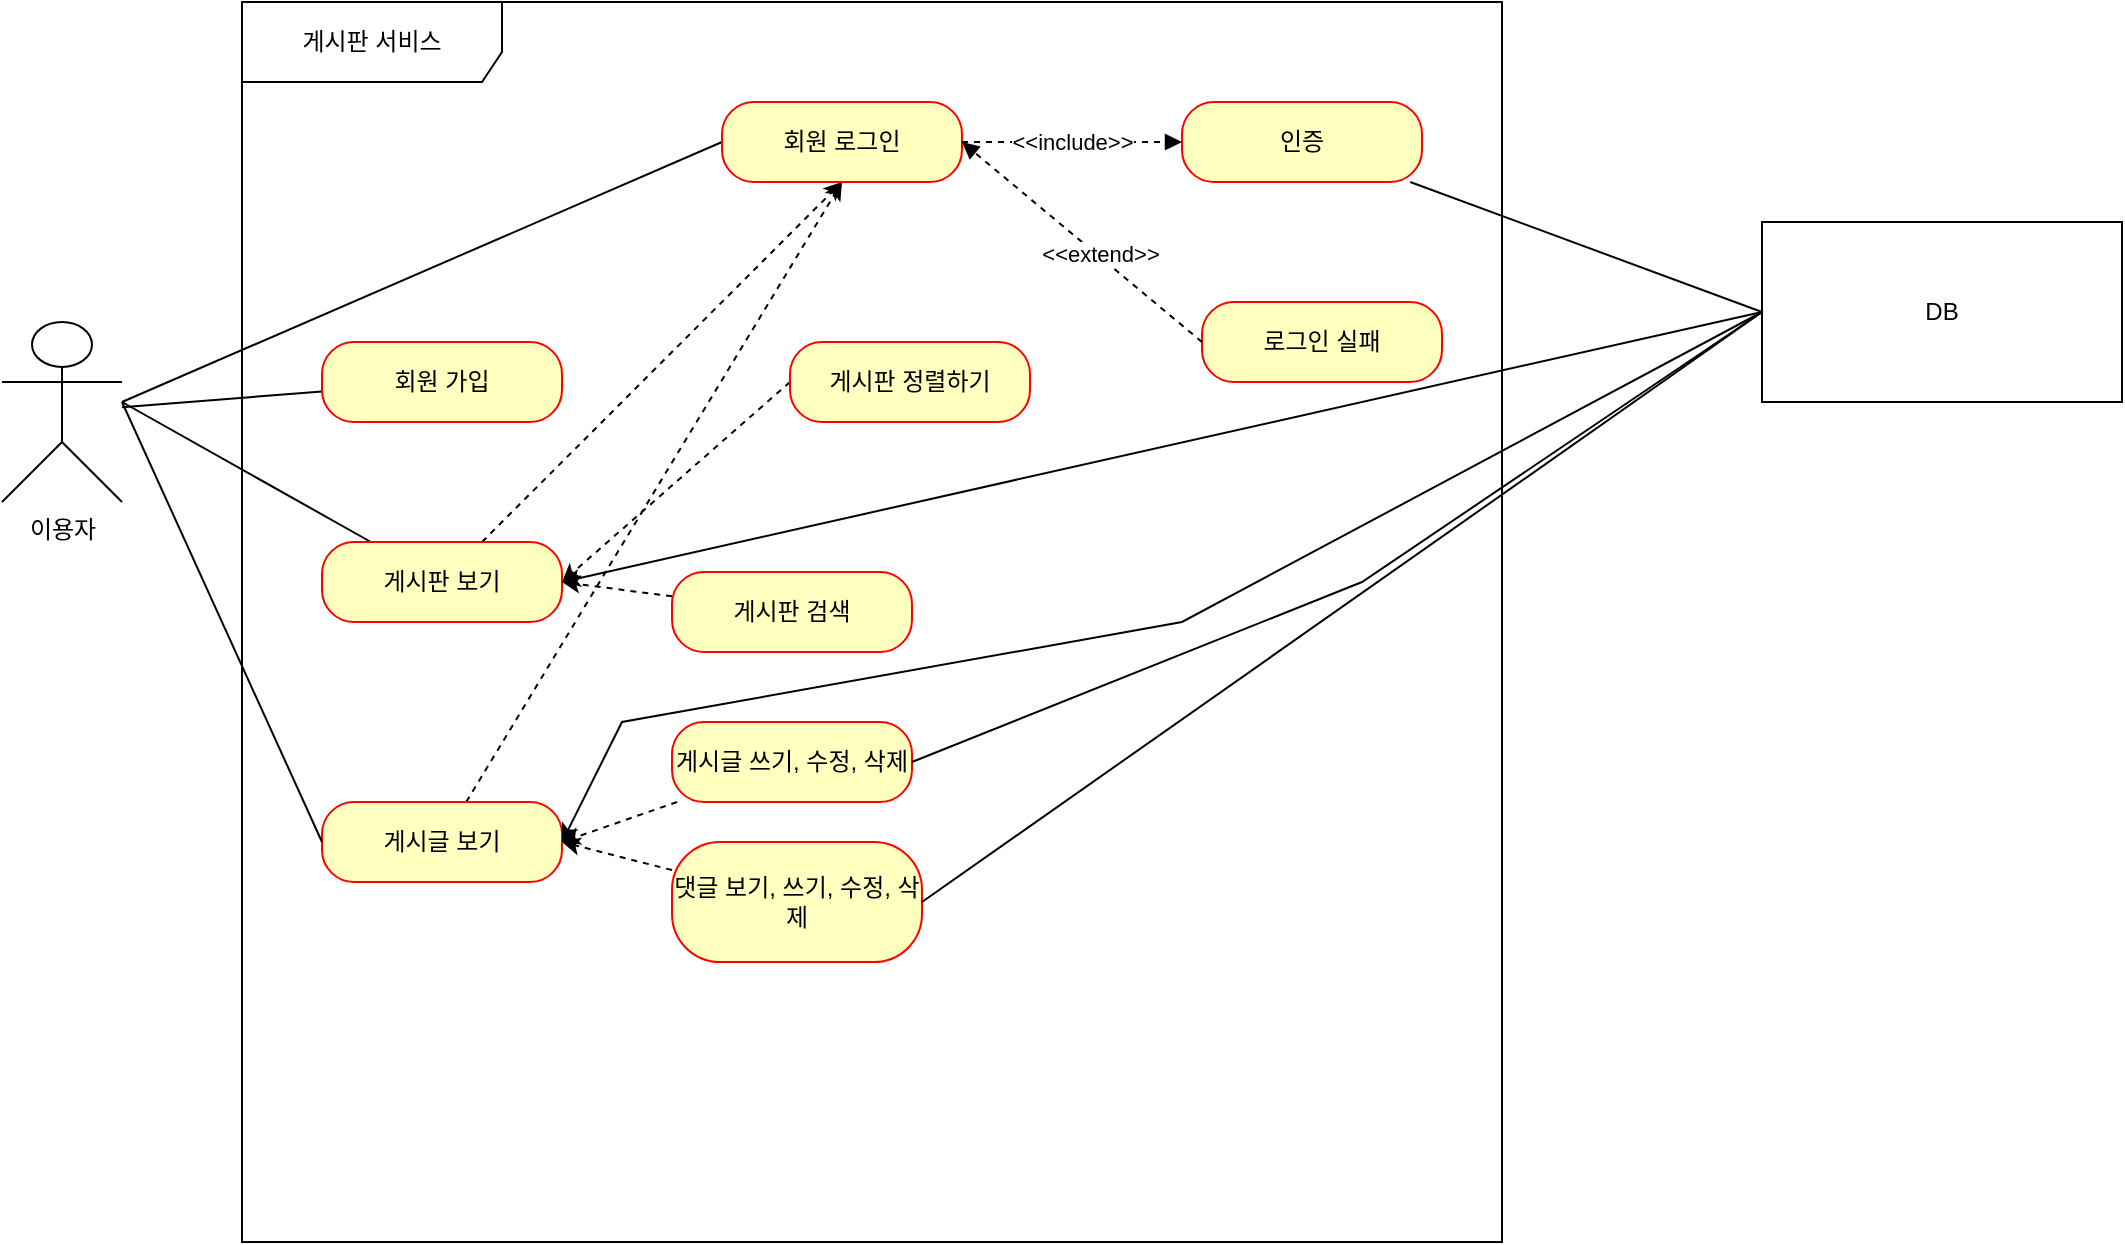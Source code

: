 <mxfile version="24.3.1" type="github">
  <diagram name="페이지-1" id="JvW6iLrMRskkff_y92LN">
    <mxGraphModel dx="1434" dy="676" grid="1" gridSize="10" guides="1" tooltips="1" connect="1" arrows="1" fold="1" page="1" pageScale="1" pageWidth="827" pageHeight="1169" math="0" shadow="0">
      <root>
        <mxCell id="0" />
        <mxCell id="1" parent="0" />
        <mxCell id="2SOCrxY5CCAon5DwPCCh-1" value="이용자" style="shape=umlActor;verticalLabelPosition=bottom;verticalAlign=top;html=1;" vertex="1" parent="1">
          <mxGeometry x="20" y="180" width="60" height="90" as="geometry" />
        </mxCell>
        <mxCell id="2SOCrxY5CCAon5DwPCCh-4" value="게시판 서비스" style="shape=umlFrame;whiteSpace=wrap;html=1;pointerEvents=0;width=130;height=40;" vertex="1" parent="1">
          <mxGeometry x="140" y="20" width="630" height="620" as="geometry" />
        </mxCell>
        <mxCell id="2SOCrxY5CCAon5DwPCCh-17" value="" style="rounded=0;orthogonalLoop=1;jettySize=auto;html=1;endArrow=none;endFill=0;" edge="1" parent="1" source="2SOCrxY5CCAon5DwPCCh-5" target="2SOCrxY5CCAon5DwPCCh-1">
          <mxGeometry relative="1" as="geometry" />
        </mxCell>
        <mxCell id="2SOCrxY5CCAon5DwPCCh-5" value="회원 가입" style="rounded=1;whiteSpace=wrap;html=1;arcSize=40;fontColor=#000000;fillColor=#ffffc0;strokeColor=#ff0000;" vertex="1" parent="1">
          <mxGeometry x="180" y="190" width="120" height="40" as="geometry" />
        </mxCell>
        <mxCell id="2SOCrxY5CCAon5DwPCCh-19" style="rounded=0;orthogonalLoop=1;jettySize=auto;html=1;endArrow=none;endFill=0;" edge="1" parent="1" source="2SOCrxY5CCAon5DwPCCh-7">
          <mxGeometry relative="1" as="geometry">
            <mxPoint x="80" y="220" as="targetPoint" />
          </mxGeometry>
        </mxCell>
        <mxCell id="2SOCrxY5CCAon5DwPCCh-28" style="rounded=0;orthogonalLoop=1;jettySize=auto;html=1;entryX=0.5;entryY=1;entryDx=0;entryDy=0;dashed=1;" edge="1" parent="1" source="2SOCrxY5CCAon5DwPCCh-7" target="2SOCrxY5CCAon5DwPCCh-10">
          <mxGeometry relative="1" as="geometry" />
        </mxCell>
        <mxCell id="2SOCrxY5CCAon5DwPCCh-7" value="게시판 보기" style="rounded=1;whiteSpace=wrap;html=1;arcSize=40;fontColor=#000000;fillColor=#ffffc0;strokeColor=#ff0000;" vertex="1" parent="1">
          <mxGeometry x="180" y="290" width="120" height="40" as="geometry" />
        </mxCell>
        <mxCell id="2SOCrxY5CCAon5DwPCCh-29" style="rounded=0;orthogonalLoop=1;jettySize=auto;html=1;entryX=0.5;entryY=1;entryDx=0;entryDy=0;dashed=1;" edge="1" parent="1" source="2SOCrxY5CCAon5DwPCCh-8" target="2SOCrxY5CCAon5DwPCCh-10">
          <mxGeometry relative="1" as="geometry" />
        </mxCell>
        <mxCell id="2SOCrxY5CCAon5DwPCCh-8" value="게시글 보기" style="rounded=1;whiteSpace=wrap;html=1;arcSize=40;fontColor=#000000;fillColor=#ffffc0;strokeColor=#ff0000;" vertex="1" parent="1">
          <mxGeometry x="180" y="420" width="120" height="40" as="geometry" />
        </mxCell>
        <mxCell id="2SOCrxY5CCAon5DwPCCh-18" style="rounded=0;orthogonalLoop=1;jettySize=auto;html=1;exitX=0;exitY=0.5;exitDx=0;exitDy=0;endArrow=none;endFill=0;" edge="1" parent="1" source="2SOCrxY5CCAon5DwPCCh-10">
          <mxGeometry relative="1" as="geometry">
            <mxPoint x="80" y="220" as="targetPoint" />
          </mxGeometry>
        </mxCell>
        <mxCell id="2SOCrxY5CCAon5DwPCCh-10" value="회원 로그인" style="rounded=1;whiteSpace=wrap;html=1;arcSize=40;fontColor=#000000;fillColor=#ffffc0;strokeColor=#ff0000;" vertex="1" parent="1">
          <mxGeometry x="380" y="70" width="120" height="40" as="geometry" />
        </mxCell>
        <mxCell id="2SOCrxY5CCAon5DwPCCh-38" style="rounded=0;orthogonalLoop=1;jettySize=auto;html=1;entryX=0;entryY=0.5;entryDx=0;entryDy=0;endArrow=none;endFill=0;" edge="1" parent="1" source="2SOCrxY5CCAon5DwPCCh-11" target="2SOCrxY5CCAon5DwPCCh-36">
          <mxGeometry relative="1" as="geometry" />
        </mxCell>
        <mxCell id="2SOCrxY5CCAon5DwPCCh-11" value="인증" style="rounded=1;whiteSpace=wrap;html=1;arcSize=40;fontColor=#000000;fillColor=#ffffc0;strokeColor=#ff0000;" vertex="1" parent="1">
          <mxGeometry x="610" y="70" width="120" height="40" as="geometry" />
        </mxCell>
        <mxCell id="2SOCrxY5CCAon5DwPCCh-12" value="로그인 실패" style="rounded=1;whiteSpace=wrap;html=1;arcSize=40;fontColor=#000000;fillColor=#ffffc0;strokeColor=#ff0000;" vertex="1" parent="1">
          <mxGeometry x="620" y="170" width="120" height="40" as="geometry" />
        </mxCell>
        <mxCell id="2SOCrxY5CCAon5DwPCCh-33" value="" style="rounded=0;orthogonalLoop=1;jettySize=auto;html=1;dashed=1;entryX=1;entryY=0.5;entryDx=0;entryDy=0;exitX=0;exitY=0.5;exitDx=0;exitDy=0;" edge="1" parent="1" source="2SOCrxY5CCAon5DwPCCh-13" target="2SOCrxY5CCAon5DwPCCh-7">
          <mxGeometry relative="1" as="geometry">
            <mxPoint x="300" y="290" as="targetPoint" />
          </mxGeometry>
        </mxCell>
        <mxCell id="2SOCrxY5CCAon5DwPCCh-13" value="게시판 정렬하기" style="rounded=1;whiteSpace=wrap;html=1;arcSize=40;fontColor=#000000;fillColor=#ffffc0;strokeColor=#ff0000;" vertex="1" parent="1">
          <mxGeometry x="414" y="190" width="120" height="40" as="geometry" />
        </mxCell>
        <mxCell id="2SOCrxY5CCAon5DwPCCh-31" style="rounded=0;orthogonalLoop=1;jettySize=auto;html=1;entryX=1;entryY=0.5;entryDx=0;entryDy=0;dashed=1;" edge="1" parent="1" source="2SOCrxY5CCAon5DwPCCh-14" target="2SOCrxY5CCAon5DwPCCh-7">
          <mxGeometry relative="1" as="geometry" />
        </mxCell>
        <mxCell id="2SOCrxY5CCAon5DwPCCh-14" value="게시판 검색" style="rounded=1;whiteSpace=wrap;html=1;arcSize=40;fontColor=#000000;fillColor=#ffffc0;strokeColor=#ff0000;" vertex="1" parent="1">
          <mxGeometry x="355" y="305" width="120" height="40" as="geometry" />
        </mxCell>
        <mxCell id="2SOCrxY5CCAon5DwPCCh-34" style="rounded=0;orthogonalLoop=1;jettySize=auto;html=1;entryX=1;entryY=0.5;entryDx=0;entryDy=0;dashed=1;" edge="1" parent="1" source="2SOCrxY5CCAon5DwPCCh-15" target="2SOCrxY5CCAon5DwPCCh-8">
          <mxGeometry relative="1" as="geometry" />
        </mxCell>
        <mxCell id="2SOCrxY5CCAon5DwPCCh-15" value="게시글 쓰기, 수정, 삭제" style="rounded=1;whiteSpace=wrap;html=1;arcSize=40;fontColor=#000000;fillColor=#ffffc0;strokeColor=#ff0000;" vertex="1" parent="1">
          <mxGeometry x="355" y="380" width="120" height="40" as="geometry" />
        </mxCell>
        <mxCell id="2SOCrxY5CCAon5DwPCCh-35" style="rounded=0;orthogonalLoop=1;jettySize=auto;html=1;entryX=1;entryY=0.5;entryDx=0;entryDy=0;dashed=1;" edge="1" parent="1" source="2SOCrxY5CCAon5DwPCCh-16" target="2SOCrxY5CCAon5DwPCCh-8">
          <mxGeometry relative="1" as="geometry" />
        </mxCell>
        <mxCell id="2SOCrxY5CCAon5DwPCCh-16" value="댓글 보기, 쓰기, 수정, 삭제" style="rounded=1;whiteSpace=wrap;html=1;arcSize=40;fontColor=#000000;fillColor=#ffffc0;strokeColor=#ff0000;" vertex="1" parent="1">
          <mxGeometry x="355" y="440" width="125" height="60" as="geometry" />
        </mxCell>
        <mxCell id="2SOCrxY5CCAon5DwPCCh-20" style="rounded=0;orthogonalLoop=1;jettySize=auto;html=1;endArrow=none;endFill=0;exitX=0;exitY=0.5;exitDx=0;exitDy=0;" edge="1" parent="1" source="2SOCrxY5CCAon5DwPCCh-8">
          <mxGeometry relative="1" as="geometry">
            <mxPoint x="80" y="220" as="targetPoint" />
            <mxPoint x="204" y="280" as="sourcePoint" />
          </mxGeometry>
        </mxCell>
        <mxCell id="2SOCrxY5CCAon5DwPCCh-21" value="&amp;lt;&amp;lt;include&amp;gt;&amp;gt;" style="rounded=0;orthogonalLoop=1;jettySize=auto;html=1;endArrow=block;endFill=1;entryX=0;entryY=0.5;entryDx=0;entryDy=0;exitX=1;exitY=0.5;exitDx=0;exitDy=0;dashed=1;" edge="1" parent="1" source="2SOCrxY5CCAon5DwPCCh-10" target="2SOCrxY5CCAon5DwPCCh-11">
          <mxGeometry relative="1" as="geometry">
            <mxPoint x="480" y="60" as="targetPoint" />
            <mxPoint x="594" y="110" as="sourcePoint" />
          </mxGeometry>
        </mxCell>
        <mxCell id="2SOCrxY5CCAon5DwPCCh-22" style="rounded=0;orthogonalLoop=1;jettySize=auto;html=1;endArrow=block;endFill=1;exitX=0;exitY=0.5;exitDx=0;exitDy=0;entryX=1;entryY=0.5;entryDx=0;entryDy=0;dashed=1;" edge="1" parent="1" source="2SOCrxY5CCAon5DwPCCh-12" target="2SOCrxY5CCAon5DwPCCh-10">
          <mxGeometry relative="1" as="geometry">
            <mxPoint x="510" y="100" as="targetPoint" />
            <mxPoint x="620" y="100" as="sourcePoint" />
          </mxGeometry>
        </mxCell>
        <mxCell id="2SOCrxY5CCAon5DwPCCh-27" value="&amp;lt;&amp;lt;extend&amp;gt;&amp;gt;" style="edgeLabel;html=1;align=center;verticalAlign=middle;resizable=0;points=[];" vertex="1" connectable="0" parent="2SOCrxY5CCAon5DwPCCh-22">
          <mxGeometry x="-0.128" y="-1" relative="1" as="geometry">
            <mxPoint as="offset" />
          </mxGeometry>
        </mxCell>
        <mxCell id="2SOCrxY5CCAon5DwPCCh-39" style="rounded=0;orthogonalLoop=1;jettySize=auto;html=1;entryX=1;entryY=0.5;entryDx=0;entryDy=0;exitX=0;exitY=0.5;exitDx=0;exitDy=0;" edge="1" parent="1" source="2SOCrxY5CCAon5DwPCCh-36" target="2SOCrxY5CCAon5DwPCCh-7">
          <mxGeometry relative="1" as="geometry" />
        </mxCell>
        <mxCell id="2SOCrxY5CCAon5DwPCCh-36" value="DB" style="html=1;dropTarget=0;whiteSpace=wrap;" vertex="1" parent="1">
          <mxGeometry x="900" y="130" width="180" height="90" as="geometry" />
        </mxCell>
        <mxCell id="2SOCrxY5CCAon5DwPCCh-41" style="rounded=0;orthogonalLoop=1;jettySize=auto;html=1;entryX=1;entryY=0.5;entryDx=0;entryDy=0;exitX=0;exitY=0.5;exitDx=0;exitDy=0;" edge="1" parent="1" source="2SOCrxY5CCAon5DwPCCh-36" target="2SOCrxY5CCAon5DwPCCh-8">
          <mxGeometry relative="1" as="geometry">
            <mxPoint x="910" y="185" as="sourcePoint" />
            <mxPoint x="310" y="320" as="targetPoint" />
            <Array as="points">
              <mxPoint x="610" y="330" />
              <mxPoint x="330" y="380" />
            </Array>
          </mxGeometry>
        </mxCell>
        <mxCell id="2SOCrxY5CCAon5DwPCCh-42" style="rounded=0;orthogonalLoop=1;jettySize=auto;html=1;entryX=1;entryY=0.5;entryDx=0;entryDy=0;exitX=0;exitY=0.5;exitDx=0;exitDy=0;endArrow=none;endFill=0;" edge="1" parent="1" source="2SOCrxY5CCAon5DwPCCh-36" target="2SOCrxY5CCAon5DwPCCh-15">
          <mxGeometry relative="1" as="geometry">
            <mxPoint x="1140" y="320" as="sourcePoint" />
            <mxPoint x="540" y="455" as="targetPoint" />
            <Array as="points">
              <mxPoint x="700" y="310" />
            </Array>
          </mxGeometry>
        </mxCell>
        <mxCell id="2SOCrxY5CCAon5DwPCCh-43" style="rounded=0;orthogonalLoop=1;jettySize=auto;html=1;exitX=0;exitY=0.5;exitDx=0;exitDy=0;endArrow=none;endFill=0;entryX=1;entryY=0.5;entryDx=0;entryDy=0;" edge="1" parent="1" source="2SOCrxY5CCAon5DwPCCh-36" target="2SOCrxY5CCAon5DwPCCh-16">
          <mxGeometry relative="1" as="geometry">
            <mxPoint x="910" y="185" as="sourcePoint" />
            <mxPoint x="485" y="410" as="targetPoint" />
          </mxGeometry>
        </mxCell>
      </root>
    </mxGraphModel>
  </diagram>
</mxfile>
